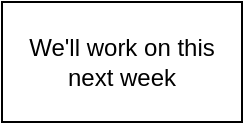 <mxfile version="18.1.3" type="device"><diagram id="tTzf6OJiJEaBGybaQYLE" name="Page-1"><mxGraphModel dx="1422" dy="762" grid="1" gridSize="10" guides="1" tooltips="1" connect="1" arrows="1" fold="1" page="1" pageScale="1" pageWidth="850" pageHeight="1100" math="0" shadow="0"><root><mxCell id="0"/><mxCell id="1" parent="0"/><mxCell id="HhLH4niowJXG5-bMWka4-1" value="We'll work on this next week" style="rounded=0;whiteSpace=wrap;html=1;" vertex="1" parent="1"><mxGeometry x="360" y="360" width="120" height="60" as="geometry"/></mxCell></root></mxGraphModel></diagram></mxfile>